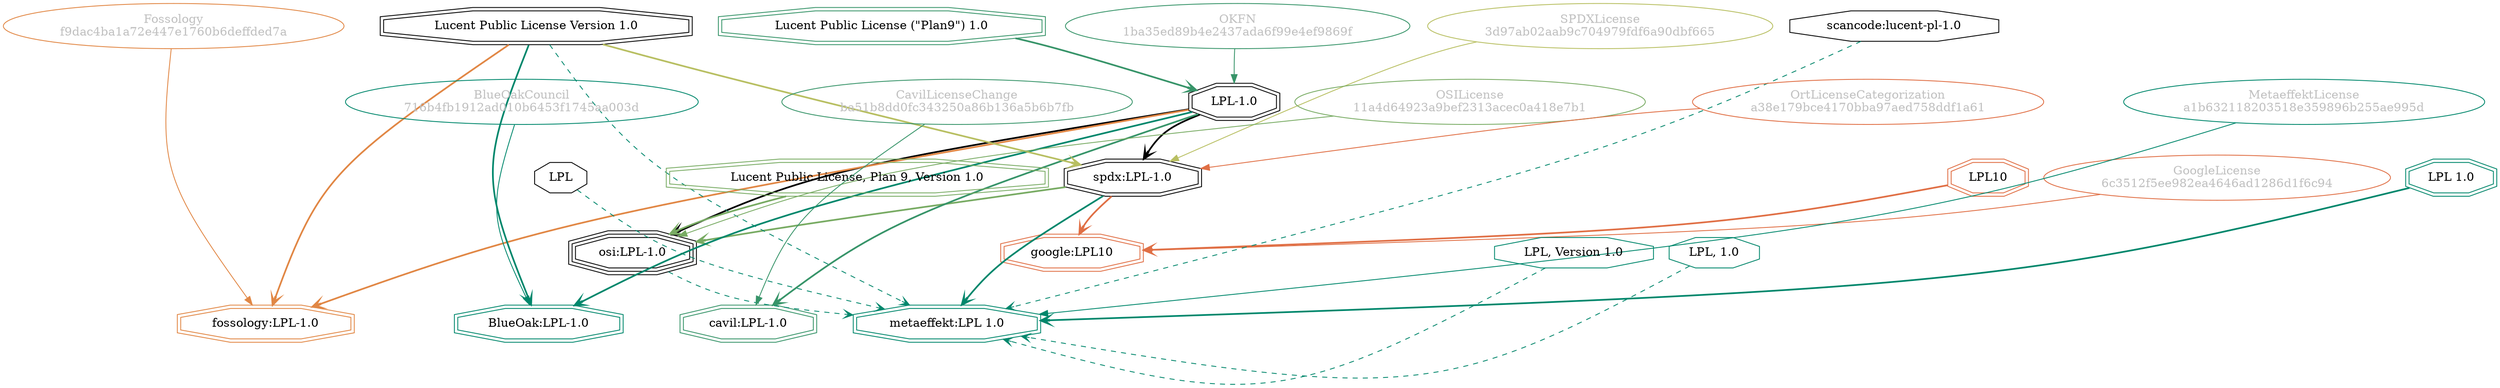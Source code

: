 strict digraph {
    node [shape=box];
    graph [splines=curved];
    2550 [label="SPDXLicense\n3d97ab02aab9c704979fdf6a90dbf665"
         ,fontcolor=gray
         ,color="#b8bf62"
         ,fillcolor="beige;1"
         ,shape=ellipse];
    2551 [label="spdx:LPL-1.0"
         ,shape=doubleoctagon];
    2552 [label="LPL-1.0"
         ,shape=doubleoctagon];
    2553 [label="Lucent Public License Version 1.0"
         ,shape=doubleoctagon];
    5100 [label="OSILicense\n11a4d64923a9bef2313acec0a418e7b1"
         ,fontcolor=gray
         ,color="#78ab63"
         ,fillcolor="beige;1"
         ,shape=ellipse];
    5101 [label="osi:LPL-1.0"
         ,shape=tripleoctagon];
    5102 [label="Lucent Public License, Plan 9, Version 1.0"
         ,color="#78ab63"
         ,shape=doubleoctagon];
    5546 [label="GoogleLicense\n6c3512f5ee982ea4646ad1286d1f6c94"
         ,fontcolor=gray
         ,color="#e06f45"
         ,fillcolor="beige;1"
         ,shape=ellipse];
    5547 [label="google:LPL10"
         ,color="#e06f45"
         ,shape=doubleoctagon];
    5548 [label=LPL10
         ,color="#e06f45"
         ,shape=doubleoctagon];
    7004 [label=LPL,shape=octagon];
    9128 [label="BlueOakCouncil\n716b4fb1912ad010b6453f1745aa003d"
         ,fontcolor=gray
         ,color="#00876c"
         ,fillcolor="beige;1"
         ,shape=ellipse];
    9129 [label="BlueOak:LPL-1.0"
         ,color="#00876c"
         ,shape=doubleoctagon];
    18844 [label="scancode:lucent-pl-1.0"
          ,shape=octagon];
    26387 [label="Fossology\nf9dac4ba1a72e447e1760b6deffded7a"
          ,fontcolor=gray
          ,color="#e18745"
          ,fillcolor="beige;1"
          ,shape=ellipse];
    26388 [label="fossology:LPL-1.0"
          ,color="#e18745"
          ,shape=doubleoctagon];
    28321 [label="OKFN\n1ba35ed89b4e2437ada6f99e4ef9869f"
          ,fontcolor=gray
          ,color="#379469"
          ,fillcolor="beige;1"
          ,shape=ellipse];
    28322 [label="Lucent Public License (\"Plan9\") 1.0"
          ,color="#379469"
          ,shape=doubleoctagon];
    28791 [label="OrtLicenseCategorization\na38e179bce4170bba97aed758ddf1a61"
          ,fontcolor=gray
          ,color="#e06f45"
          ,fillcolor="beige;1"
          ,shape=ellipse];
    37116 [label="CavilLicenseChange\nba51b8dd0fc343250a86b136a5b6b7fb"
          ,fontcolor=gray
          ,color="#379469"
          ,fillcolor="beige;1"
          ,shape=ellipse];
    37117 [label="cavil:LPL-1.0"
          ,color="#379469"
          ,shape=doubleoctagon];
    44244 [label="MetaeffektLicense\na1b632118203518e359896b255ae995d"
          ,fontcolor=gray
          ,color="#00876c"
          ,fillcolor="beige;1"
          ,shape=ellipse];
    44245 [label="metaeffekt:LPL 1.0"
          ,color="#00876c"
          ,shape=doubleoctagon];
    44246 [label="LPL 1.0"
          ,color="#00876c"
          ,shape=doubleoctagon];
    44247 [label="LPL, Version 1.0"
          ,color="#00876c"
          ,shape=octagon];
    44248 [label="LPL, 1.0"
          ,color="#00876c"
          ,shape=octagon];
    2550 -> 2551 [weight=0.5
                 ,color="#b8bf62"];
    2551 -> 5101 [style=bold
                 ,arrowhead=vee
                 ,weight=0.7
                 ,color="#78ab63"];
    2551 -> 5547 [style=bold
                 ,arrowhead=vee
                 ,weight=0.7
                 ,color="#e06f45"];
    2551 -> 44245 [style=bold
                  ,arrowhead=vee
                  ,weight=0.7
                  ,color="#00876c"];
    2552 -> 2551 [style=bold
                 ,arrowhead=vee
                 ,weight=0.7];
    2552 -> 5101 [style=bold
                 ,arrowhead=vee
                 ,weight=0.7];
    2552 -> 9129 [style=bold
                 ,arrowhead=vee
                 ,weight=0.7
                 ,color="#00876c"];
    2552 -> 26388 [style=bold
                  ,arrowhead=vee
                  ,weight=0.7
                  ,color="#e18745"];
    2552 -> 37117 [style=bold
                  ,arrowhead=vee
                  ,weight=0.7
                  ,color="#379469"];
    2552 -> 37117 [style=bold
                  ,arrowhead=vee
                  ,weight=0.7
                  ,color="#379469"];
    2553 -> 2551 [style=bold
                 ,arrowhead=vee
                 ,weight=0.7
                 ,color="#b8bf62"];
    2553 -> 9129 [style=bold
                 ,arrowhead=vee
                 ,weight=0.7
                 ,color="#00876c"];
    2553 -> 26388 [style=bold
                  ,arrowhead=vee
                  ,weight=0.7
                  ,color="#e18745"];
    2553 -> 44245 [style=dashed
                  ,arrowhead=vee
                  ,weight=0.5
                  ,color="#00876c"];
    5100 -> 5101 [weight=0.5
                 ,color="#78ab63"];
    5101 -> 44245 [style=dashed
                  ,arrowhead=vee
                  ,weight=0.5
                  ,color="#00876c"];
    5102 -> 5101 [style=bold
                 ,arrowhead=vee
                 ,weight=0.7
                 ,color="#78ab63"];
    5546 -> 5547 [weight=0.5
                 ,color="#e06f45"];
    5548 -> 5547 [style=bold
                 ,arrowhead=vee
                 ,weight=0.7
                 ,color="#e06f45"];
    7004 -> 44245 [style=dashed
                  ,arrowhead=vee
                  ,weight=0.5
                  ,color="#00876c"];
    9128 -> 9129 [weight=0.5
                 ,color="#00876c"];
    18844 -> 44245 [style=dashed
                   ,arrowhead=vee
                   ,weight=0.5
                   ,color="#00876c"];
    26387 -> 26388 [weight=0.5
                   ,color="#e18745"];
    28321 -> 2552 [weight=0.5
                  ,color="#379469"];
    28322 -> 2552 [style=bold
                  ,arrowhead=vee
                  ,weight=0.7
                  ,color="#379469"];
    28791 -> 2551 [weight=0.5
                  ,color="#e06f45"];
    37116 -> 37117 [weight=0.5
                   ,color="#379469"];
    44244 -> 44245 [weight=0.5
                   ,color="#00876c"];
    44246 -> 44245 [style=bold
                   ,arrowhead=vee
                   ,weight=0.7
                   ,color="#00876c"];
    44247 -> 44245 [style=dashed
                   ,arrowhead=vee
                   ,weight=0.5
                   ,color="#00876c"];
    44248 -> 44245 [style=dashed
                   ,arrowhead=vee
                   ,weight=0.5
                   ,color="#00876c"];
}
